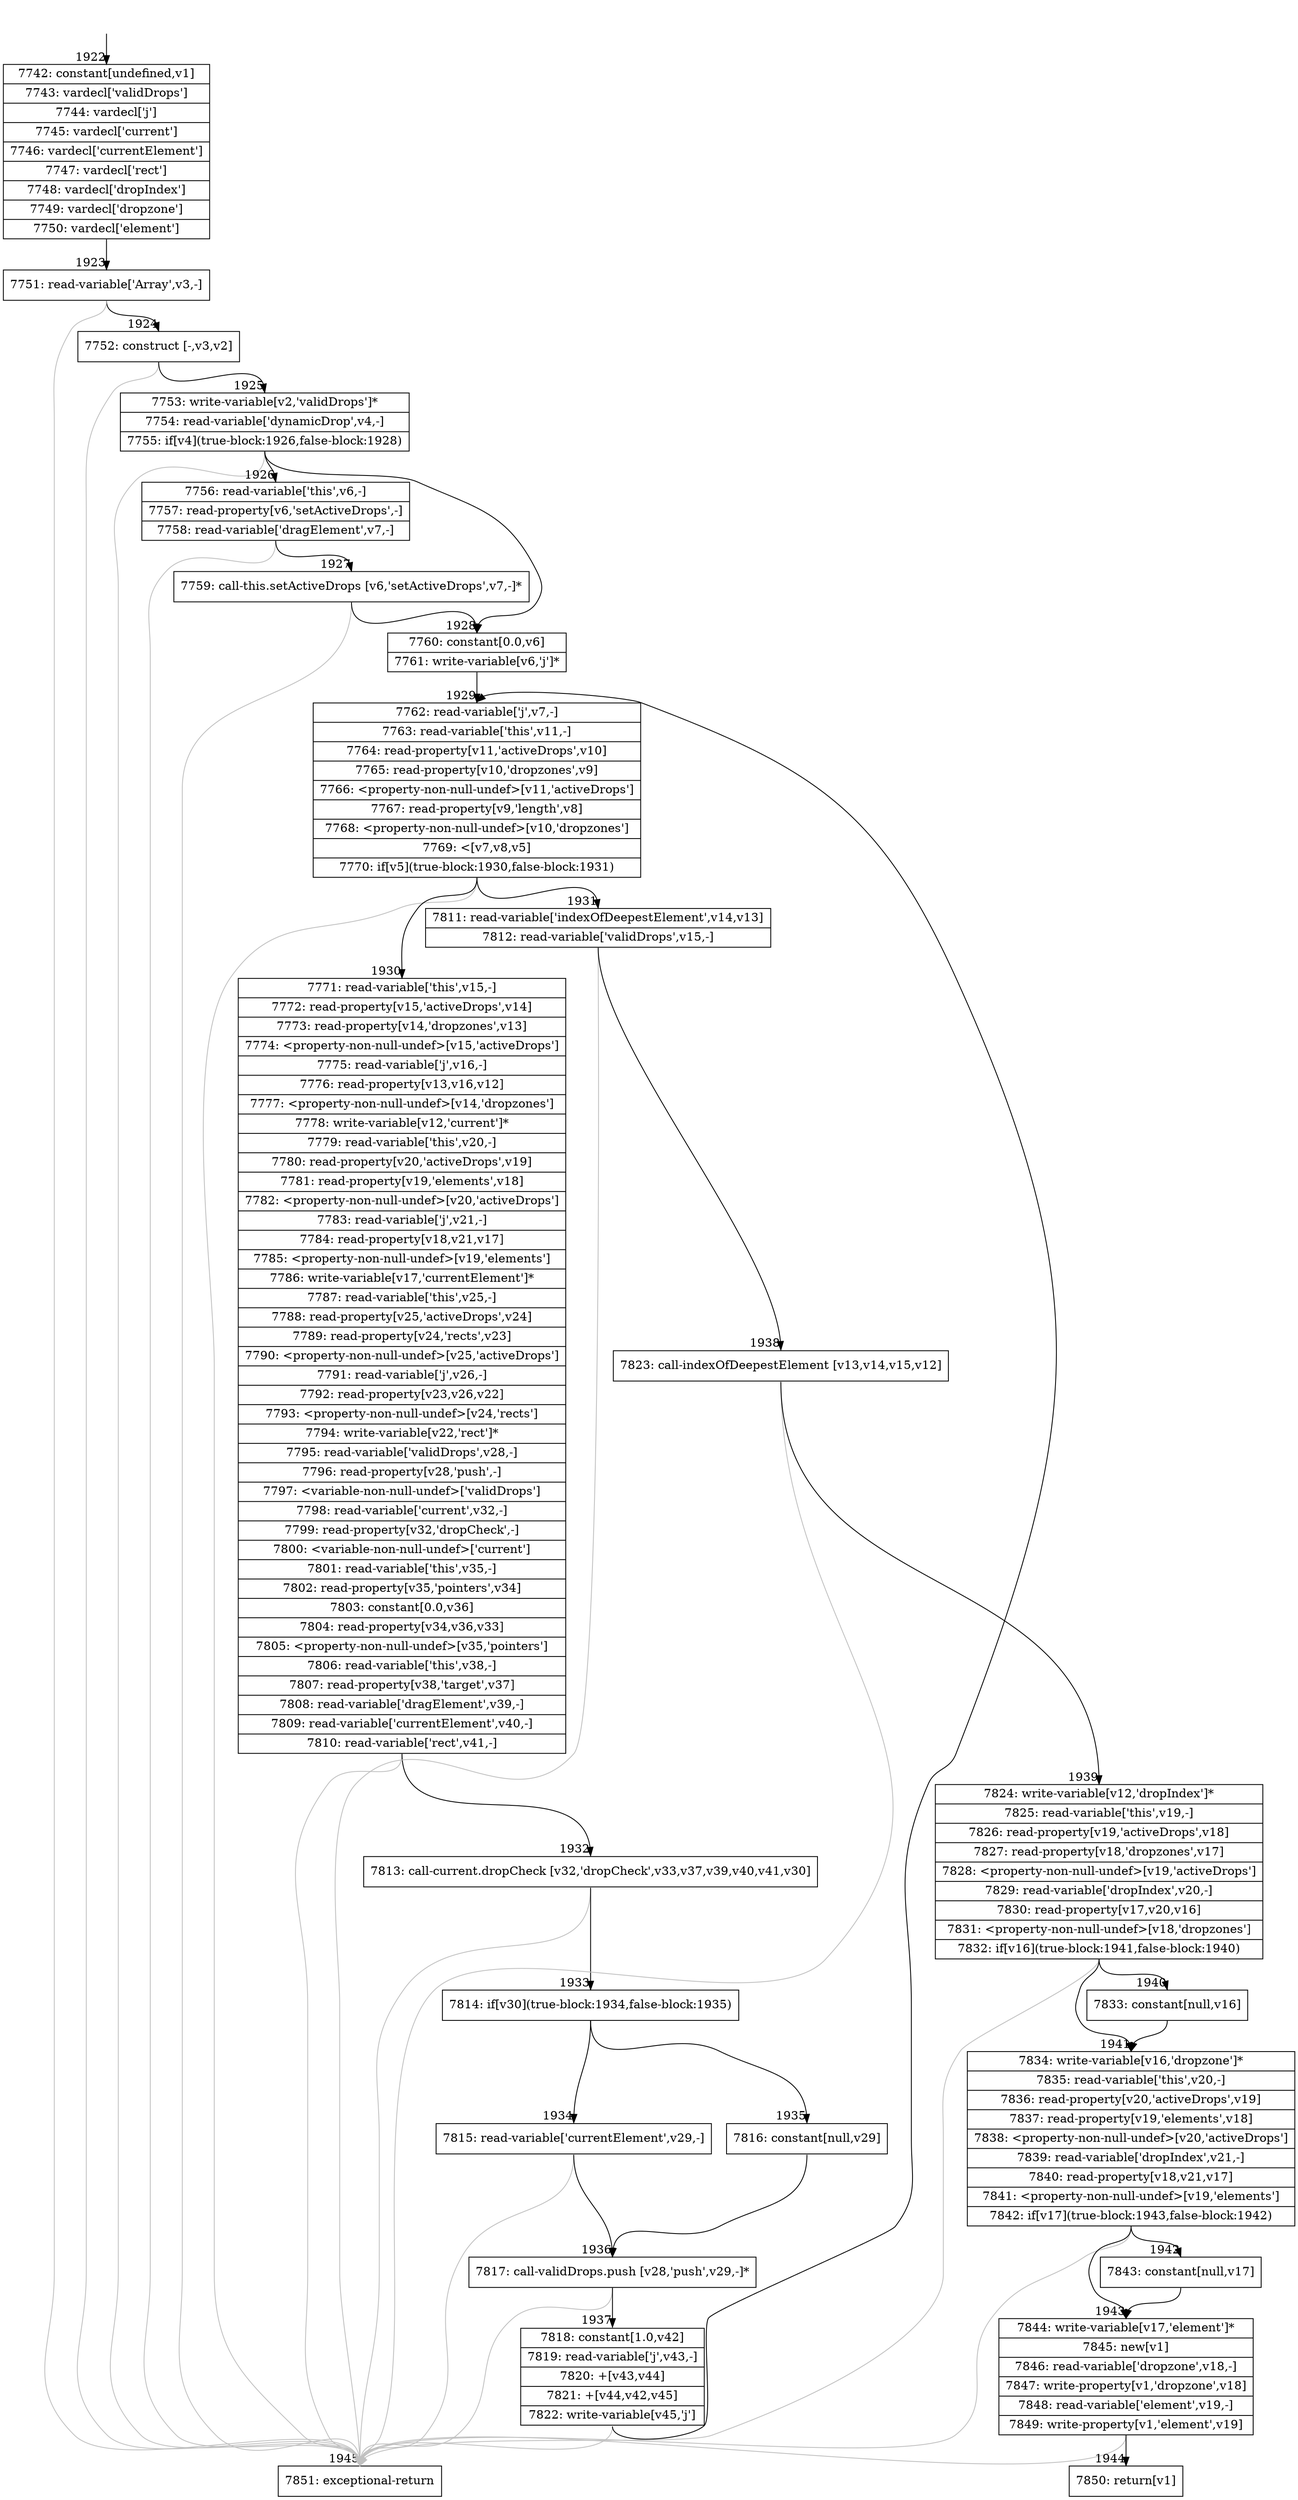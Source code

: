 digraph {
rankdir="TD"
BB_entry92[shape=none,label=""];
BB_entry92 -> BB1922 [tailport=s, headport=n, headlabel="    1922"]
BB1922 [shape=record label="{7742: constant[undefined,v1]|7743: vardecl['validDrops']|7744: vardecl['j']|7745: vardecl['current']|7746: vardecl['currentElement']|7747: vardecl['rect']|7748: vardecl['dropIndex']|7749: vardecl['dropzone']|7750: vardecl['element']}" ] 
BB1922 -> BB1923 [tailport=s, headport=n, headlabel="      1923"]
BB1923 [shape=record label="{7751: read-variable['Array',v3,-]}" ] 
BB1923 -> BB1924 [tailport=s, headport=n, headlabel="      1924"]
BB1923 -> BB1945 [tailport=s, headport=n, color=gray, headlabel="      1945"]
BB1924 [shape=record label="{7752: construct [-,v3,v2]}" ] 
BB1924 -> BB1925 [tailport=s, headport=n, headlabel="      1925"]
BB1924 -> BB1945 [tailport=s, headport=n, color=gray]
BB1925 [shape=record label="{7753: write-variable[v2,'validDrops']*|7754: read-variable['dynamicDrop',v4,-]|7755: if[v4](true-block:1926,false-block:1928)}" ] 
BB1925 -> BB1926 [tailport=s, headport=n, headlabel="      1926"]
BB1925 -> BB1928 [tailport=s, headport=n, headlabel="      1928"]
BB1925 -> BB1945 [tailport=s, headport=n, color=gray]
BB1926 [shape=record label="{7756: read-variable['this',v6,-]|7757: read-property[v6,'setActiveDrops',-]|7758: read-variable['dragElement',v7,-]}" ] 
BB1926 -> BB1927 [tailport=s, headport=n, headlabel="      1927"]
BB1926 -> BB1945 [tailport=s, headport=n, color=gray]
BB1927 [shape=record label="{7759: call-this.setActiveDrops [v6,'setActiveDrops',v7,-]*}" ] 
BB1927 -> BB1928 [tailport=s, headport=n]
BB1927 -> BB1945 [tailport=s, headport=n, color=gray]
BB1928 [shape=record label="{7760: constant[0.0,v6]|7761: write-variable[v6,'j']*}" ] 
BB1928 -> BB1929 [tailport=s, headport=n, headlabel="      1929"]
BB1929 [shape=record label="{7762: read-variable['j',v7,-]|7763: read-variable['this',v11,-]|7764: read-property[v11,'activeDrops',v10]|7765: read-property[v10,'dropzones',v9]|7766: \<property-non-null-undef\>[v11,'activeDrops']|7767: read-property[v9,'length',v8]|7768: \<property-non-null-undef\>[v10,'dropzones']|7769: \<[v7,v8,v5]|7770: if[v5](true-block:1930,false-block:1931)}" ] 
BB1929 -> BB1930 [tailport=s, headport=n, headlabel="      1930"]
BB1929 -> BB1931 [tailport=s, headport=n, headlabel="      1931"]
BB1929 -> BB1945 [tailport=s, headport=n, color=gray]
BB1930 [shape=record label="{7771: read-variable['this',v15,-]|7772: read-property[v15,'activeDrops',v14]|7773: read-property[v14,'dropzones',v13]|7774: \<property-non-null-undef\>[v15,'activeDrops']|7775: read-variable['j',v16,-]|7776: read-property[v13,v16,v12]|7777: \<property-non-null-undef\>[v14,'dropzones']|7778: write-variable[v12,'current']*|7779: read-variable['this',v20,-]|7780: read-property[v20,'activeDrops',v19]|7781: read-property[v19,'elements',v18]|7782: \<property-non-null-undef\>[v20,'activeDrops']|7783: read-variable['j',v21,-]|7784: read-property[v18,v21,v17]|7785: \<property-non-null-undef\>[v19,'elements']|7786: write-variable[v17,'currentElement']*|7787: read-variable['this',v25,-]|7788: read-property[v25,'activeDrops',v24]|7789: read-property[v24,'rects',v23]|7790: \<property-non-null-undef\>[v25,'activeDrops']|7791: read-variable['j',v26,-]|7792: read-property[v23,v26,v22]|7793: \<property-non-null-undef\>[v24,'rects']|7794: write-variable[v22,'rect']*|7795: read-variable['validDrops',v28,-]|7796: read-property[v28,'push',-]|7797: \<variable-non-null-undef\>['validDrops']|7798: read-variable['current',v32,-]|7799: read-property[v32,'dropCheck',-]|7800: \<variable-non-null-undef\>['current']|7801: read-variable['this',v35,-]|7802: read-property[v35,'pointers',v34]|7803: constant[0.0,v36]|7804: read-property[v34,v36,v33]|7805: \<property-non-null-undef\>[v35,'pointers']|7806: read-variable['this',v38,-]|7807: read-property[v38,'target',v37]|7808: read-variable['dragElement',v39,-]|7809: read-variable['currentElement',v40,-]|7810: read-variable['rect',v41,-]}" ] 
BB1930 -> BB1932 [tailport=s, headport=n, headlabel="      1932"]
BB1930 -> BB1945 [tailport=s, headport=n, color=gray]
BB1931 [shape=record label="{7811: read-variable['indexOfDeepestElement',v14,v13]|7812: read-variable['validDrops',v15,-]}" ] 
BB1931 -> BB1938 [tailport=s, headport=n, headlabel="      1938"]
BB1931 -> BB1945 [tailport=s, headport=n, color=gray]
BB1932 [shape=record label="{7813: call-current.dropCheck [v32,'dropCheck',v33,v37,v39,v40,v41,v30]}" ] 
BB1932 -> BB1933 [tailport=s, headport=n, headlabel="      1933"]
BB1932 -> BB1945 [tailport=s, headport=n, color=gray]
BB1933 [shape=record label="{7814: if[v30](true-block:1934,false-block:1935)}" ] 
BB1933 -> BB1934 [tailport=s, headport=n, headlabel="      1934"]
BB1933 -> BB1935 [tailport=s, headport=n, headlabel="      1935"]
BB1934 [shape=record label="{7815: read-variable['currentElement',v29,-]}" ] 
BB1934 -> BB1936 [tailport=s, headport=n, headlabel="      1936"]
BB1934 -> BB1945 [tailport=s, headport=n, color=gray]
BB1935 [shape=record label="{7816: constant[null,v29]}" ] 
BB1935 -> BB1936 [tailport=s, headport=n]
BB1936 [shape=record label="{7817: call-validDrops.push [v28,'push',v29,-]*}" ] 
BB1936 -> BB1937 [tailport=s, headport=n, headlabel="      1937"]
BB1936 -> BB1945 [tailport=s, headport=n, color=gray]
BB1937 [shape=record label="{7818: constant[1.0,v42]|7819: read-variable['j',v43,-]|7820: +[v43,v44]|7821: +[v44,v42,v45]|7822: write-variable[v45,'j']}" ] 
BB1937 -> BB1929 [tailport=s, headport=n]
BB1937 -> BB1945 [tailport=s, headport=n, color=gray]
BB1938 [shape=record label="{7823: call-indexOfDeepestElement [v13,v14,v15,v12]}" ] 
BB1938 -> BB1939 [tailport=s, headport=n, headlabel="      1939"]
BB1938 -> BB1945 [tailport=s, headport=n, color=gray]
BB1939 [shape=record label="{7824: write-variable[v12,'dropIndex']*|7825: read-variable['this',v19,-]|7826: read-property[v19,'activeDrops',v18]|7827: read-property[v18,'dropzones',v17]|7828: \<property-non-null-undef\>[v19,'activeDrops']|7829: read-variable['dropIndex',v20,-]|7830: read-property[v17,v20,v16]|7831: \<property-non-null-undef\>[v18,'dropzones']|7832: if[v16](true-block:1941,false-block:1940)}" ] 
BB1939 -> BB1941 [tailport=s, headport=n, headlabel="      1941"]
BB1939 -> BB1940 [tailport=s, headport=n, headlabel="      1940"]
BB1939 -> BB1945 [tailport=s, headport=n, color=gray]
BB1940 [shape=record label="{7833: constant[null,v16]}" ] 
BB1940 -> BB1941 [tailport=s, headport=n]
BB1941 [shape=record label="{7834: write-variable[v16,'dropzone']*|7835: read-variable['this',v20,-]|7836: read-property[v20,'activeDrops',v19]|7837: read-property[v19,'elements',v18]|7838: \<property-non-null-undef\>[v20,'activeDrops']|7839: read-variable['dropIndex',v21,-]|7840: read-property[v18,v21,v17]|7841: \<property-non-null-undef\>[v19,'elements']|7842: if[v17](true-block:1943,false-block:1942)}" ] 
BB1941 -> BB1943 [tailport=s, headport=n, headlabel="      1943"]
BB1941 -> BB1942 [tailport=s, headport=n, headlabel="      1942"]
BB1941 -> BB1945 [tailport=s, headport=n, color=gray]
BB1942 [shape=record label="{7843: constant[null,v17]}" ] 
BB1942 -> BB1943 [tailport=s, headport=n]
BB1943 [shape=record label="{7844: write-variable[v17,'element']*|7845: new[v1]|7846: read-variable['dropzone',v18,-]|7847: write-property[v1,'dropzone',v18]|7848: read-variable['element',v19,-]|7849: write-property[v1,'element',v19]}" ] 
BB1943 -> BB1944 [tailport=s, headport=n, headlabel="      1944"]
BB1943 -> BB1945 [tailport=s, headport=n, color=gray]
BB1944 [shape=record label="{7850: return[v1]}" ] 
BB1945 [shape=record label="{7851: exceptional-return}" ] 
//#$~ 2463
}
